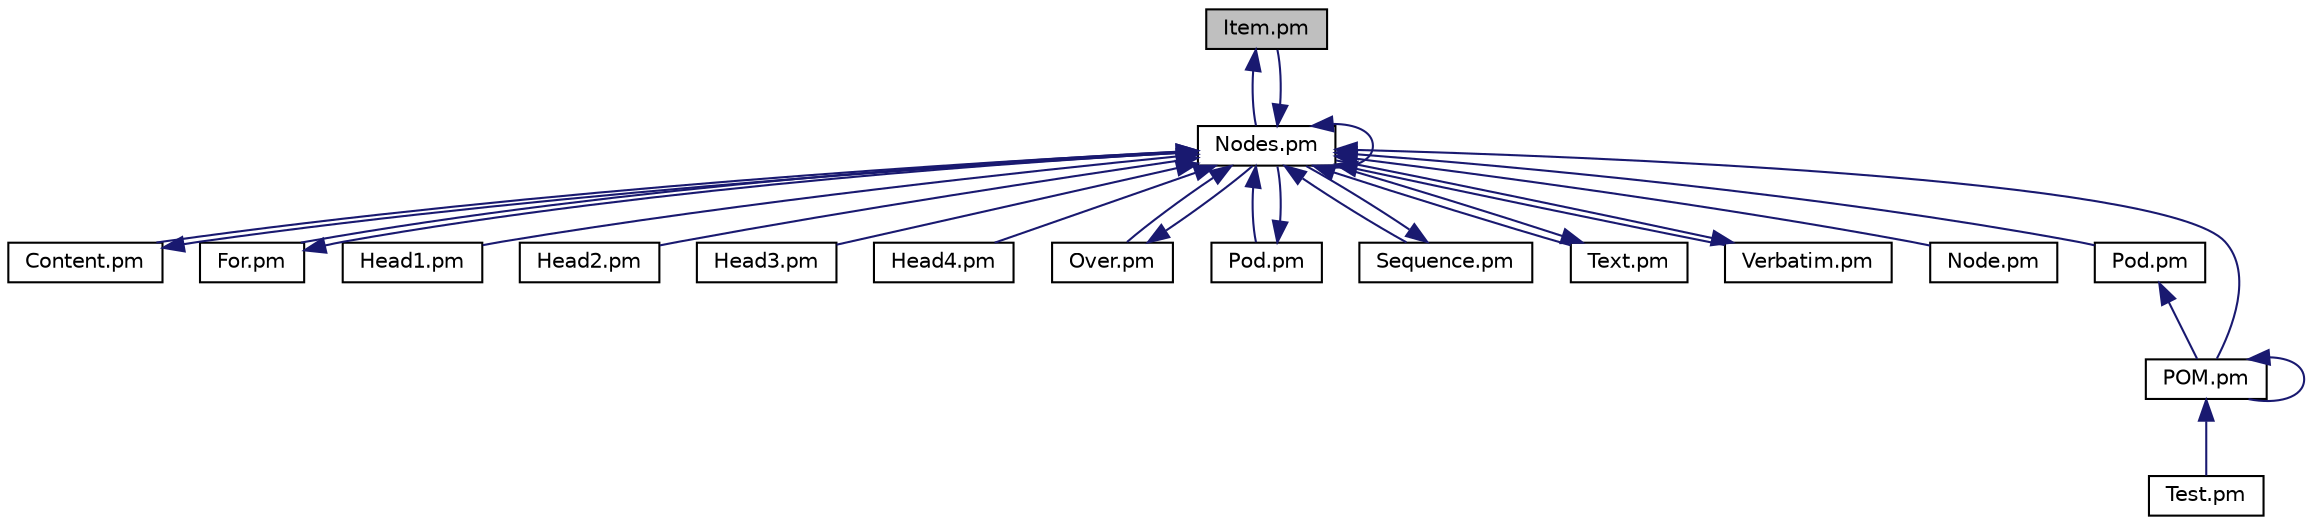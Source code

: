 digraph "Item.pm"
{
  edge [fontname="Helvetica",fontsize="10",labelfontname="Helvetica",labelfontsize="10"];
  node [fontname="Helvetica",fontsize="10",shape=record];
  Node1 [label="Item.pm",height=0.2,width=0.4,color="black", fillcolor="grey75", style="filled" fontcolor="black"];
  Node1 -> Node2 [dir="back",color="midnightblue",fontsize="10",style="solid",fontname="Helvetica"];
  Node2 [label="Nodes.pm",height=0.2,width=0.4,color="black", fillcolor="white", style="filled",URL="$Nodes_8pm.html"];
  Node2 -> Node3 [dir="back",color="midnightblue",fontsize="10",style="solid",fontname="Helvetica"];
  Node3 [label="Content.pm",height=0.2,width=0.4,color="black", fillcolor="white", style="filled",URL="$Content_8pm.html"];
  Node3 -> Node2 [dir="back",color="midnightblue",fontsize="10",style="solid",fontname="Helvetica"];
  Node2 -> Node4 [dir="back",color="midnightblue",fontsize="10",style="solid",fontname="Helvetica"];
  Node4 [label="For.pm",height=0.2,width=0.4,color="black", fillcolor="white", style="filled",URL="$For_8pm.html"];
  Node4 -> Node2 [dir="back",color="midnightblue",fontsize="10",style="solid",fontname="Helvetica"];
  Node2 -> Node5 [dir="back",color="midnightblue",fontsize="10",style="solid",fontname="Helvetica"];
  Node5 [label="Head1.pm",height=0.2,width=0.4,color="black", fillcolor="white", style="filled",URL="$Head1_8pm.html"];
  Node2 -> Node6 [dir="back",color="midnightblue",fontsize="10",style="solid",fontname="Helvetica"];
  Node6 [label="Head2.pm",height=0.2,width=0.4,color="black", fillcolor="white", style="filled",URL="$Head2_8pm.html"];
  Node2 -> Node7 [dir="back",color="midnightblue",fontsize="10",style="solid",fontname="Helvetica"];
  Node7 [label="Head3.pm",height=0.2,width=0.4,color="black", fillcolor="white", style="filled",URL="$Head3_8pm.html"];
  Node2 -> Node8 [dir="back",color="midnightblue",fontsize="10",style="solid",fontname="Helvetica"];
  Node8 [label="Head4.pm",height=0.2,width=0.4,color="black", fillcolor="white", style="filled",URL="$Head4_8pm.html"];
  Node2 -> Node1 [dir="back",color="midnightblue",fontsize="10",style="solid",fontname="Helvetica"];
  Node2 -> Node9 [dir="back",color="midnightblue",fontsize="10",style="solid",fontname="Helvetica"];
  Node9 [label="Over.pm",height=0.2,width=0.4,color="black", fillcolor="white", style="filled",URL="$Over_8pm.html"];
  Node9 -> Node2 [dir="back",color="midnightblue",fontsize="10",style="solid",fontname="Helvetica"];
  Node2 -> Node10 [dir="back",color="midnightblue",fontsize="10",style="solid",fontname="Helvetica"];
  Node10 [label="Pod.pm",height=0.2,width=0.4,color="black", fillcolor="white", style="filled",URL="$Node_2Pod_8pm.html"];
  Node10 -> Node2 [dir="back",color="midnightblue",fontsize="10",style="solid",fontname="Helvetica"];
  Node2 -> Node11 [dir="back",color="midnightblue",fontsize="10",style="solid",fontname="Helvetica"];
  Node11 [label="Sequence.pm",height=0.2,width=0.4,color="black", fillcolor="white", style="filled",URL="$Sequence_8pm.html"];
  Node11 -> Node2 [dir="back",color="midnightblue",fontsize="10",style="solid",fontname="Helvetica"];
  Node2 -> Node12 [dir="back",color="midnightblue",fontsize="10",style="solid",fontname="Helvetica"];
  Node12 [label="Text.pm",height=0.2,width=0.4,color="black", fillcolor="white", style="filled",URL="$Node_2Text_8pm.html"];
  Node12 -> Node2 [dir="back",color="midnightblue",fontsize="10",style="solid",fontname="Helvetica"];
  Node2 -> Node13 [dir="back",color="midnightblue",fontsize="10",style="solid",fontname="Helvetica"];
  Node13 [label="Verbatim.pm",height=0.2,width=0.4,color="black", fillcolor="white", style="filled",URL="$Verbatim_8pm.html"];
  Node13 -> Node2 [dir="back",color="midnightblue",fontsize="10",style="solid",fontname="Helvetica"];
  Node2 -> Node14 [dir="back",color="midnightblue",fontsize="10",style="solid",fontname="Helvetica"];
  Node14 [label="Node.pm",height=0.2,width=0.4,color="black", fillcolor="white", style="filled",URL="$Node_8pm.html"];
  Node2 -> Node2 [dir="back",color="midnightblue",fontsize="10",style="solid",fontname="Helvetica"];
  Node2 -> Node15 [dir="back",color="midnightblue",fontsize="10",style="solid",fontname="Helvetica"];
  Node15 [label="Pod.pm",height=0.2,width=0.4,color="black", fillcolor="white", style="filled",URL="$View_2Pod_8pm.html"];
  Node15 -> Node16 [dir="back",color="midnightblue",fontsize="10",style="solid",fontname="Helvetica"];
  Node16 [label="POM.pm",height=0.2,width=0.4,color="black", fillcolor="white", style="filled",URL="$POM_8pm.html"];
  Node16 -> Node17 [dir="back",color="midnightblue",fontsize="10",style="solid",fontname="Helvetica"];
  Node17 [label="Test.pm",height=0.2,width=0.4,color="black", fillcolor="white", style="filled",URL="$Test_8pm.html"];
  Node16 -> Node16 [dir="back",color="midnightblue",fontsize="10",style="solid",fontname="Helvetica"];
  Node2 -> Node16 [dir="back",color="midnightblue",fontsize="10",style="solid",fontname="Helvetica"];
}
